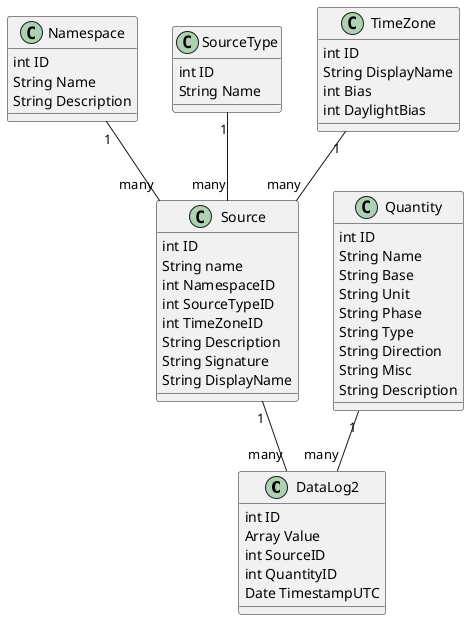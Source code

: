 @startuml
class DataLog2 {
  int ID
  Array Value
  int SourceID
  int QuantityID
  Date TimestampUTC
}
class Source {
  int ID
  String name
  int NamespaceID
  int SourceTypeID
  int TimeZoneID
  String Description
  String Signature
  String DisplayName
}
class Quantity {
  int ID
  String Name
  String Base
  String Unit
  String Phase
  String Type
  String Direction
  String Misc
  String Description
}
class Namespace {
  int ID
  String Name
  String Description
}
class SourceType {
  int ID
  String Name
}
class TimeZone {
  int ID
  String DisplayName
  int Bias
  int DaylightBias
}
Source "1" -- "many" DataLog2
Quantity "1" -- "many" DataLog2
Namespace "1" -- "many" Source
SourceType "1" -- "many" Source
TimeZone "1" -- "many" Source
@enduml
